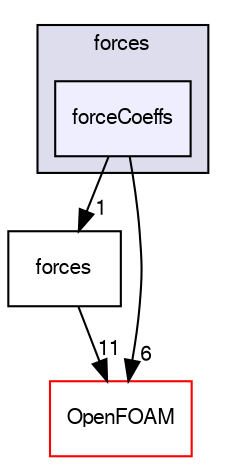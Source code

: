 digraph "src/postProcessing/functionObjects/forces/forceCoeffs" {
  bgcolor=transparent;
  compound=true
  node [ fontsize="10", fontname="FreeSans"];
  edge [ labelfontsize="10", labelfontname="FreeSans"];
  subgraph clusterdir_a19a54c8c5640a4bc0eca585ac0ed5cc {
    graph [ bgcolor="#ddddee", pencolor="black", label="forces" fontname="FreeSans", fontsize="10", URL="dir_a19a54c8c5640a4bc0eca585ac0ed5cc.html"]
  dir_7a36aa5580456d1d9799b19ed3d0b1c3 [shape=box, label="forceCoeffs", style="filled", fillcolor="#eeeeff", pencolor="black", URL="dir_7a36aa5580456d1d9799b19ed3d0b1c3.html"];
  }
  dir_e58326d73578da813b0de2fb97bdb571 [shape=box label="forces" URL="dir_e58326d73578da813b0de2fb97bdb571.html"];
  dir_c5473ff19b20e6ec4dfe5c310b3778a8 [shape=box label="OpenFOAM" color="red" URL="dir_c5473ff19b20e6ec4dfe5c310b3778a8.html"];
  dir_7a36aa5580456d1d9799b19ed3d0b1c3->dir_e58326d73578da813b0de2fb97bdb571 [headlabel="1", labeldistance=1.5 headhref="dir_002288_002289.html"];
  dir_7a36aa5580456d1d9799b19ed3d0b1c3->dir_c5473ff19b20e6ec4dfe5c310b3778a8 [headlabel="6", labeldistance=1.5 headhref="dir_002288_001706.html"];
  dir_e58326d73578da813b0de2fb97bdb571->dir_c5473ff19b20e6ec4dfe5c310b3778a8 [headlabel="11", labeldistance=1.5 headhref="dir_002289_001706.html"];
}

